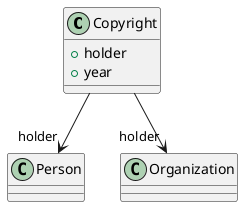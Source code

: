 @startuml
class Copyright {
+holder
+year

}
Copyright -d-> "holder" Person
Copyright -d-> "holder" Organization

@enduml
